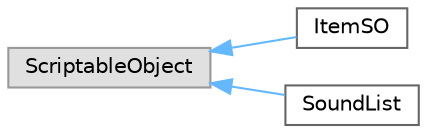 digraph "Graphical Class Hierarchy"
{
 // LATEX_PDF_SIZE
  bgcolor="transparent";
  edge [fontname=Helvetica,fontsize=10,labelfontname=Helvetica,labelfontsize=10];
  node [fontname=Helvetica,fontsize=10,shape=box,height=0.2,width=0.4];
  rankdir="LR";
  Node0 [label="ScriptableObject",height=0.2,width=0.4,color="grey60", fillcolor="#E0E0E0", style="filled",tooltip=" "];
  Node0 -> Node1 [dir="back",color="steelblue1",style="solid"];
  Node1 [label="ItemSO",height=0.2,width=0.4,color="grey40", fillcolor="white", style="filled",URL="$class_item_s_o.html",tooltip="Scriptable object that contains the necessary information to represent one item from the game."];
  Node0 -> Node2 [dir="back",color="steelblue1",style="solid"];
  Node2 [label="SoundList",height=0.2,width=0.4,color="grey40", fillcolor="white", style="filled",URL="$class_sound_list.html",tooltip=" "];
}
